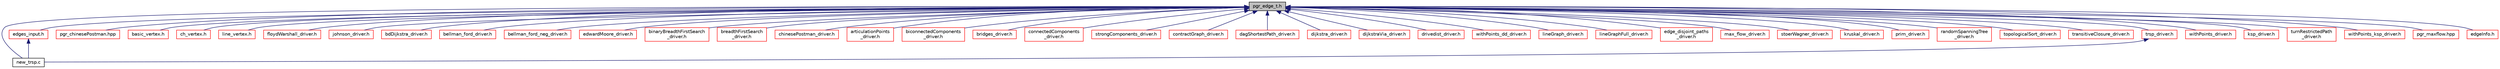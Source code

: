 digraph "pgr_edge_t.h"
{
  edge [fontname="Helvetica",fontsize="10",labelfontname="Helvetica",labelfontsize="10"];
  node [fontname="Helvetica",fontsize="10",shape=record];
  Node2 [label="pgr_edge_t.h",height=0.2,width=0.4,color="black", fillcolor="grey75", style="filled", fontcolor="black"];
  Node2 -> Node3 [dir="back",color="midnightblue",fontsize="10",style="solid",fontname="Helvetica"];
  Node3 [label="new_trsp.c",height=0.2,width=0.4,color="black", fillcolor="white", style="filled",URL="$new__trsp_8c.html"];
  Node2 -> Node4 [dir="back",color="midnightblue",fontsize="10",style="solid",fontname="Helvetica"];
  Node4 [label="edges_input.h",height=0.2,width=0.4,color="red", fillcolor="white", style="filled",URL="$edges__input_8h.html"];
  Node4 -> Node3 [dir="back",color="midnightblue",fontsize="10",style="solid",fontname="Helvetica"];
  Node2 -> Node45 [dir="back",color="midnightblue",fontsize="10",style="solid",fontname="Helvetica"];
  Node45 [label="pgr_chinesePostman.hpp",height=0.2,width=0.4,color="red", fillcolor="white", style="filled",URL="$pgr__chinesePostman_8hpp.html"];
  Node2 -> Node47 [dir="back",color="midnightblue",fontsize="10",style="solid",fontname="Helvetica"];
  Node47 [label="basic_vertex.h",height=0.2,width=0.4,color="red", fillcolor="white", style="filled",URL="$basic__vertex_8h.html"];
  Node2 -> Node123 [dir="back",color="midnightblue",fontsize="10",style="solid",fontname="Helvetica"];
  Node123 [label="ch_vertex.h",height=0.2,width=0.4,color="red", fillcolor="white", style="filled",URL="$ch__vertex_8h.html"];
  Node2 -> Node127 [dir="back",color="midnightblue",fontsize="10",style="solid",fontname="Helvetica"];
  Node127 [label="line_vertex.h",height=0.2,width=0.4,color="red", fillcolor="white", style="filled",URL="$line__vertex_8h.html"];
  Node2 -> Node129 [dir="back",color="midnightblue",fontsize="10",style="solid",fontname="Helvetica"];
  Node129 [label="floydWarshall_driver.h",height=0.2,width=0.4,color="red", fillcolor="white", style="filled",URL="$floydWarshall__driver_8h.html"];
  Node2 -> Node130 [dir="back",color="midnightblue",fontsize="10",style="solid",fontname="Helvetica"];
  Node130 [label="johnson_driver.h",height=0.2,width=0.4,color="red", fillcolor="white", style="filled",URL="$johnson__driver_8h.html"];
  Node2 -> Node131 [dir="back",color="midnightblue",fontsize="10",style="solid",fontname="Helvetica"];
  Node131 [label="bdDijkstra_driver.h",height=0.2,width=0.4,color="red", fillcolor="white", style="filled",URL="$bdDijkstra__driver_8h.html"];
  Node2 -> Node132 [dir="back",color="midnightblue",fontsize="10",style="solid",fontname="Helvetica"];
  Node132 [label="bellman_ford_driver.h",height=0.2,width=0.4,color="red", fillcolor="white", style="filled",URL="$bellman__ford__driver_8h.html"];
  Node2 -> Node133 [dir="back",color="midnightblue",fontsize="10",style="solid",fontname="Helvetica"];
  Node133 [label="bellman_ford_neg_driver.h",height=0.2,width=0.4,color="red", fillcolor="white", style="filled",URL="$bellman__ford__neg__driver_8h.html"];
  Node2 -> Node134 [dir="back",color="midnightblue",fontsize="10",style="solid",fontname="Helvetica"];
  Node134 [label="edwardMoore_driver.h",height=0.2,width=0.4,color="red", fillcolor="white", style="filled",URL="$edwardMoore__driver_8h.html"];
  Node2 -> Node135 [dir="back",color="midnightblue",fontsize="10",style="solid",fontname="Helvetica"];
  Node135 [label="binaryBreadthFirstSearch\l_driver.h",height=0.2,width=0.4,color="red", fillcolor="white", style="filled",URL="$binaryBreadthFirstSearch__driver_8h.html"];
  Node2 -> Node136 [dir="back",color="midnightblue",fontsize="10",style="solid",fontname="Helvetica"];
  Node136 [label="breadthFirstSearch\l_driver.h",height=0.2,width=0.4,color="red", fillcolor="white", style="filled",URL="$breadthFirstSearch__driver_8h.html"];
  Node2 -> Node137 [dir="back",color="midnightblue",fontsize="10",style="solid",fontname="Helvetica"];
  Node137 [label="chinesePostman_driver.h",height=0.2,width=0.4,color="red", fillcolor="white", style="filled",URL="$chinesePostman__driver_8h.html"];
  Node2 -> Node138 [dir="back",color="midnightblue",fontsize="10",style="solid",fontname="Helvetica"];
  Node138 [label="articulationPoints\l_driver.h",height=0.2,width=0.4,color="red", fillcolor="white", style="filled",URL="$articulationPoints__driver_8h.html"];
  Node2 -> Node139 [dir="back",color="midnightblue",fontsize="10",style="solid",fontname="Helvetica"];
  Node139 [label="biconnectedComponents\l_driver.h",height=0.2,width=0.4,color="red", fillcolor="white", style="filled",URL="$biconnectedComponents__driver_8h.html"];
  Node2 -> Node140 [dir="back",color="midnightblue",fontsize="10",style="solid",fontname="Helvetica"];
  Node140 [label="bridges_driver.h",height=0.2,width=0.4,color="red", fillcolor="white", style="filled",URL="$bridges__driver_8h.html"];
  Node2 -> Node141 [dir="back",color="midnightblue",fontsize="10",style="solid",fontname="Helvetica"];
  Node141 [label="connectedComponents\l_driver.h",height=0.2,width=0.4,color="red", fillcolor="white", style="filled",URL="$connectedComponents__driver_8h.html"];
  Node2 -> Node142 [dir="back",color="midnightblue",fontsize="10",style="solid",fontname="Helvetica"];
  Node142 [label="strongComponents_driver.h",height=0.2,width=0.4,color="red", fillcolor="white", style="filled",URL="$strongComponents__driver_8h.html"];
  Node2 -> Node143 [dir="back",color="midnightblue",fontsize="10",style="solid",fontname="Helvetica"];
  Node143 [label="contractGraph_driver.h",height=0.2,width=0.4,color="red", fillcolor="white", style="filled",URL="$contractGraph__driver_8h.html"];
  Node2 -> Node144 [dir="back",color="midnightblue",fontsize="10",style="solid",fontname="Helvetica"];
  Node144 [label="dagShortestPath_driver.h",height=0.2,width=0.4,color="red", fillcolor="white", style="filled",URL="$dagShortestPath__driver_8h.html"];
  Node2 -> Node145 [dir="back",color="midnightblue",fontsize="10",style="solid",fontname="Helvetica"];
  Node145 [label="dijkstra_driver.h",height=0.2,width=0.4,color="red", fillcolor="white", style="filled",URL="$dijkstra__driver_8h.html"];
  Node2 -> Node146 [dir="back",color="midnightblue",fontsize="10",style="solid",fontname="Helvetica"];
  Node146 [label="dijkstraVia_driver.h",height=0.2,width=0.4,color="red", fillcolor="white", style="filled",URL="$dijkstraVia__driver_8h.html"];
  Node2 -> Node147 [dir="back",color="midnightblue",fontsize="10",style="solid",fontname="Helvetica"];
  Node147 [label="drivedist_driver.h",height=0.2,width=0.4,color="red", fillcolor="white", style="filled",URL="$drivedist__driver_8h.html"];
  Node2 -> Node148 [dir="back",color="midnightblue",fontsize="10",style="solid",fontname="Helvetica"];
  Node148 [label="withPoints_dd_driver.h",height=0.2,width=0.4,color="red", fillcolor="white", style="filled",URL="$withPoints__dd__driver_8h.html"];
  Node2 -> Node149 [dir="back",color="midnightblue",fontsize="10",style="solid",fontname="Helvetica"];
  Node149 [label="lineGraph_driver.h",height=0.2,width=0.4,color="red", fillcolor="white", style="filled",URL="$lineGraph__driver_8h.html"];
  Node2 -> Node150 [dir="back",color="midnightblue",fontsize="10",style="solid",fontname="Helvetica"];
  Node150 [label="lineGraphFull_driver.h",height=0.2,width=0.4,color="red", fillcolor="white", style="filled",URL="$lineGraphFull__driver_8h.html"];
  Node2 -> Node151 [dir="back",color="midnightblue",fontsize="10",style="solid",fontname="Helvetica"];
  Node151 [label="edge_disjoint_paths\l_driver.h",height=0.2,width=0.4,color="red", fillcolor="white", style="filled",URL="$edge__disjoint__paths__driver_8h.html"];
  Node2 -> Node153 [dir="back",color="midnightblue",fontsize="10",style="solid",fontname="Helvetica"];
  Node153 [label="max_flow_driver.h",height=0.2,width=0.4,color="red", fillcolor="white", style="filled",URL="$max__flow__driver_8h.html"];
  Node2 -> Node155 [dir="back",color="midnightblue",fontsize="10",style="solid",fontname="Helvetica"];
  Node155 [label="stoerWagner_driver.h",height=0.2,width=0.4,color="red", fillcolor="white", style="filled",URL="$stoerWagner__driver_8h.html"];
  Node2 -> Node156 [dir="back",color="midnightblue",fontsize="10",style="solid",fontname="Helvetica"];
  Node156 [label="kruskal_driver.h",height=0.2,width=0.4,color="red", fillcolor="white", style="filled",URL="$kruskal__driver_8h.html"];
  Node2 -> Node157 [dir="back",color="midnightblue",fontsize="10",style="solid",fontname="Helvetica"];
  Node157 [label="prim_driver.h",height=0.2,width=0.4,color="red", fillcolor="white", style="filled",URL="$prim__driver_8h.html"];
  Node2 -> Node158 [dir="back",color="midnightblue",fontsize="10",style="solid",fontname="Helvetica"];
  Node158 [label="randomSpanningTree\l_driver.h",height=0.2,width=0.4,color="red", fillcolor="white", style="filled",URL="$randomSpanningTree__driver_8h.html"];
  Node2 -> Node159 [dir="back",color="midnightblue",fontsize="10",style="solid",fontname="Helvetica"];
  Node159 [label="topologicalSort_driver.h",height=0.2,width=0.4,color="red", fillcolor="white", style="filled",URL="$topologicalSort__driver_8h.html"];
  Node2 -> Node160 [dir="back",color="midnightblue",fontsize="10",style="solid",fontname="Helvetica"];
  Node160 [label="transitiveClosure_driver.h",height=0.2,width=0.4,color="red", fillcolor="white", style="filled",URL="$transitiveClosure__driver_8h.html"];
  Node2 -> Node161 [dir="back",color="midnightblue",fontsize="10",style="solid",fontname="Helvetica"];
  Node161 [label="trsp_driver.h",height=0.2,width=0.4,color="red", fillcolor="white", style="filled",URL="$trsp__driver_8h.html"];
  Node161 -> Node3 [dir="back",color="midnightblue",fontsize="10",style="solid",fontname="Helvetica"];
  Node2 -> Node162 [dir="back",color="midnightblue",fontsize="10",style="solid",fontname="Helvetica"];
  Node162 [label="withPoints_driver.h",height=0.2,width=0.4,color="red", fillcolor="white", style="filled",URL="$withPoints__driver_8h.html"];
  Node2 -> Node163 [dir="back",color="midnightblue",fontsize="10",style="solid",fontname="Helvetica"];
  Node163 [label="ksp_driver.h",height=0.2,width=0.4,color="red", fillcolor="white", style="filled",URL="$ksp__driver_8h.html"];
  Node2 -> Node164 [dir="back",color="midnightblue",fontsize="10",style="solid",fontname="Helvetica"];
  Node164 [label="turnRestrictedPath\l_driver.h",height=0.2,width=0.4,color="red", fillcolor="white", style="filled",URL="$turnRestrictedPath__driver_8h.html"];
  Node2 -> Node165 [dir="back",color="midnightblue",fontsize="10",style="solid",fontname="Helvetica"];
  Node165 [label="withPoints_ksp_driver.h",height=0.2,width=0.4,color="red", fillcolor="white", style="filled",URL="$withPoints__ksp__driver_8h.html"];
  Node2 -> Node166 [dir="back",color="midnightblue",fontsize="10",style="solid",fontname="Helvetica"];
  Node166 [label="pgr_maxflow.hpp",height=0.2,width=0.4,color="red", fillcolor="white", style="filled",URL="$pgr__maxflow_8hpp.html"];
  Node2 -> Node168 [dir="back",color="midnightblue",fontsize="10",style="solid",fontname="Helvetica"];
  Node168 [label="edgeInfo.h",height=0.2,width=0.4,color="red", fillcolor="white", style="filled",URL="$edgeInfo_8h.html"];
}
